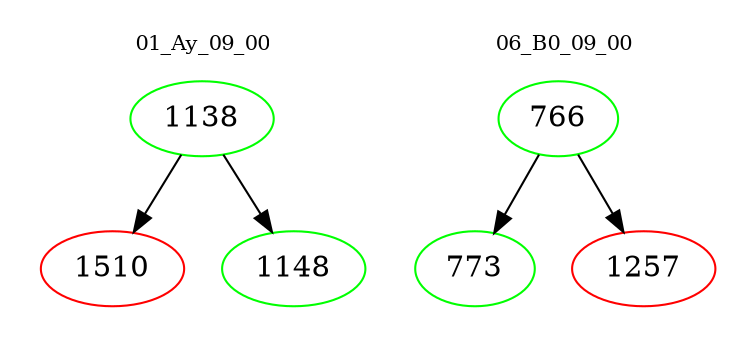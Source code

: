 digraph{
subgraph cluster_0 {
color = white
label = "01_Ay_09_00";
fontsize=10;
T0_1138 [label="1138", color="green"]
T0_1138 -> T0_1510 [color="black"]
T0_1510 [label="1510", color="red"]
T0_1138 -> T0_1148 [color="black"]
T0_1148 [label="1148", color="green"]
}
subgraph cluster_1 {
color = white
label = "06_B0_09_00";
fontsize=10;
T1_766 [label="766", color="green"]
T1_766 -> T1_773 [color="black"]
T1_773 [label="773", color="green"]
T1_766 -> T1_1257 [color="black"]
T1_1257 [label="1257", color="red"]
}
}
